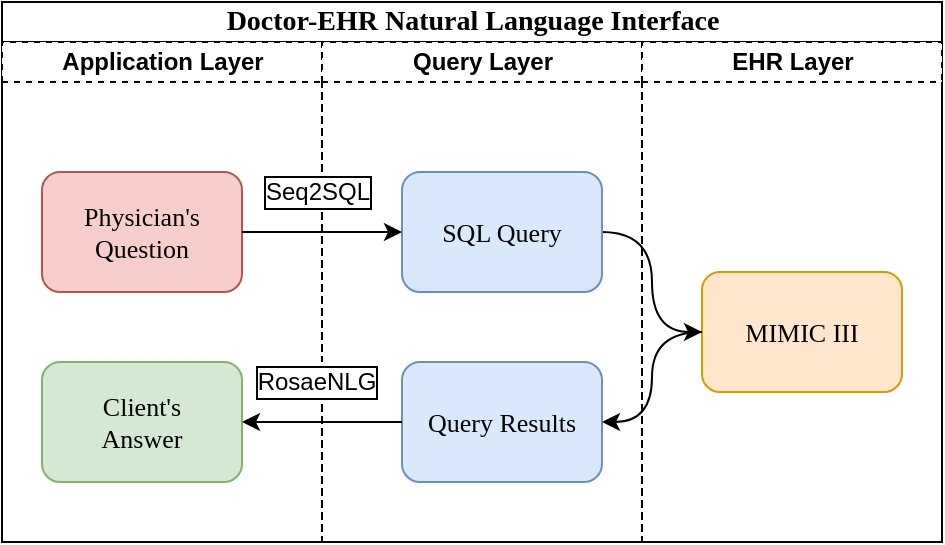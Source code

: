 <mxfile version="13.0.1" type="device"><diagram name="Page-1" id="74e2e168-ea6b-b213-b513-2b3c1d86103e"><mxGraphModel dx="786" dy="425" grid="1" gridSize="10" guides="1" tooltips="1" connect="1" arrows="1" fold="1" page="1" pageScale="1" pageWidth="1100" pageHeight="850" background="#ffffff" math="0" shadow="0"><root><mxCell id="0"/><mxCell id="1" parent="0"/><mxCell id="77e6c97f196da883-1" value="&lt;font style=&quot;font-size: 14px&quot;&gt;Doctor-EHR Natural Language Interface&lt;/font&gt;" style="swimlane;html=1;childLayout=stackLayout;startSize=20;rounded=0;shadow=0;labelBackgroundColor=none;strokeWidth=1;fontFamily=Verdana;fontSize=8;align=center;" parent="1" vertex="1"><mxGeometry x="60" y="40" width="470" height="270" as="geometry"/></mxCell><mxCell id="77e6c97f196da883-2" value="Application Layer" style="swimlane;html=1;startSize=20;dashed=1;" parent="77e6c97f196da883-1" vertex="1"><mxGeometry y="20" width="160" height="250" as="geometry"/></mxCell><mxCell id="OgGrSmn7jJWWCPq_AwAj-7" value="&lt;font style=&quot;font-size: 13px&quot;&gt;Client's&lt;br&gt;Answer&lt;/font&gt;" style="rounded=1;whiteSpace=wrap;html=1;shadow=0;labelBackgroundColor=none;strokeWidth=1;fontFamily=Verdana;fontSize=8;align=center;fillColor=#d5e8d4;strokeColor=#82b366;" parent="77e6c97f196da883-2" vertex="1"><mxGeometry x="20" y="160" width="100" height="60" as="geometry"/></mxCell><mxCell id="77e6c97f196da883-8" value="&lt;font style=&quot;font-size: 13px&quot;&gt;Physician's&lt;br&gt;Question&lt;br&gt;&lt;/font&gt;" style="rounded=1;whiteSpace=wrap;html=1;shadow=0;labelBackgroundColor=none;strokeWidth=1;fontFamily=Verdana;fontSize=8;align=center;fillColor=#f8cecc;strokeColor=#b85450;" parent="77e6c97f196da883-2" vertex="1"><mxGeometry x="20" y="65" width="100" height="60" as="geometry"/></mxCell><mxCell id="OgGrSmn7jJWWCPq_AwAj-4" value="" style="edgeStyle=orthogonalEdgeStyle;rounded=0;orthogonalLoop=1;jettySize=auto;html=1;curved=1;" parent="77e6c97f196da883-1" source="77e6c97f196da883-11" target="OgGrSmn7jJWWCPq_AwAj-3" edge="1"><mxGeometry relative="1" as="geometry"/></mxCell><mxCell id="77e6c97f196da883-3" value="Query Layer" style="swimlane;html=1;startSize=20;dashed=1;" parent="77e6c97f196da883-1" vertex="1"><mxGeometry x="160" y="20" width="160" height="250" as="geometry"/></mxCell><mxCell id="OgGrSmn7jJWWCPq_AwAj-14" value="&lt;font style=&quot;font-size: 12px&quot;&gt;RosaeNLG&lt;/font&gt;" style="text;html=1;strokeColor=none;fillColor=#ffffff;align=center;verticalAlign=middle;whiteSpace=wrap;rounded=0;rotation=0;labelBorderColor=#000000;" parent="77e6c97f196da883-3" vertex="1"><mxGeometry x="-35" y="160" width="65" height="20" as="geometry"/></mxCell><mxCell id="OgGrSmn7jJWWCPq_AwAj-13" value="&lt;font style=&quot;font-size: 12px&quot;&gt;Seq2SQL&lt;/font&gt;" style="text;html=1;strokeColor=none;fillColor=#ffffff;align=center;verticalAlign=middle;whiteSpace=wrap;rounded=0;rotation=0;labelBorderColor=#000000;fontSize=10;" parent="77e6c97f196da883-3" vertex="1"><mxGeometry x="-22.5" y="65" width="40" height="20" as="geometry"/></mxCell><mxCell id="77e6c97f196da883-11" value="&lt;font style=&quot;font-size: 13px&quot;&gt;SQL Query&lt;/font&gt;" style="rounded=1;whiteSpace=wrap;html=1;shadow=0;labelBackgroundColor=none;strokeWidth=1;fontFamily=Verdana;fontSize=8;align=center;fillColor=#dae8fc;strokeColor=#6c8ebf;" parent="77e6c97f196da883-3" vertex="1"><mxGeometry x="40" y="65" width="100" height="60" as="geometry"/></mxCell><mxCell id="OgGrSmn7jJWWCPq_AwAj-5" value="&lt;font style=&quot;font-size: 13px&quot;&gt;Query Results&lt;/font&gt;" style="rounded=1;whiteSpace=wrap;html=1;shadow=0;labelBackgroundColor=none;strokeWidth=1;fontFamily=Verdana;fontSize=8;align=center;fillColor=#dae8fc;strokeColor=#6c8ebf;" parent="77e6c97f196da883-3" vertex="1"><mxGeometry x="40" y="160" width="100" height="60" as="geometry"/></mxCell><mxCell id="77e6c97f196da883-4" value="EHR Layer" style="swimlane;html=1;startSize=20;dashed=1;" parent="77e6c97f196da883-1" vertex="1"><mxGeometry x="320" y="20" width="150" height="250" as="geometry"/></mxCell><mxCell id="OgGrSmn7jJWWCPq_AwAj-3" value="&lt;font style=&quot;font-size: 13px&quot;&gt;MIMIC III&lt;/font&gt;" style="rounded=1;whiteSpace=wrap;html=1;shadow=0;labelBackgroundColor=none;strokeWidth=1;fontFamily=Verdana;fontSize=8;align=center;fillColor=#ffe6cc;strokeColor=#d79b00;" parent="77e6c97f196da883-4" vertex="1"><mxGeometry x="30" y="115" width="100" height="60" as="geometry"/></mxCell><mxCell id="OgGrSmn7jJWWCPq_AwAj-6" value="" style="edgeStyle=orthogonalEdgeStyle;curved=1;rounded=0;orthogonalLoop=1;jettySize=auto;html=1;" parent="77e6c97f196da883-1" source="OgGrSmn7jJWWCPq_AwAj-3" target="OgGrSmn7jJWWCPq_AwAj-5" edge="1"><mxGeometry relative="1" as="geometry"/></mxCell><mxCell id="OgGrSmn7jJWWCPq_AwAj-8" value="" style="edgeStyle=orthogonalEdgeStyle;curved=1;rounded=0;orthogonalLoop=1;jettySize=auto;html=1;" parent="77e6c97f196da883-1" source="OgGrSmn7jJWWCPq_AwAj-5" target="OgGrSmn7jJWWCPq_AwAj-7" edge="1"><mxGeometry relative="1" as="geometry"/></mxCell><mxCell id="OgGrSmn7jJWWCPq_AwAj-12" value="" style="edgeStyle=orthogonalEdgeStyle;curved=1;rounded=0;orthogonalLoop=1;jettySize=auto;html=1;" parent="77e6c97f196da883-1" source="77e6c97f196da883-8" target="77e6c97f196da883-11" edge="1"><mxGeometry relative="1" as="geometry"/></mxCell></root></mxGraphModel></diagram></mxfile>